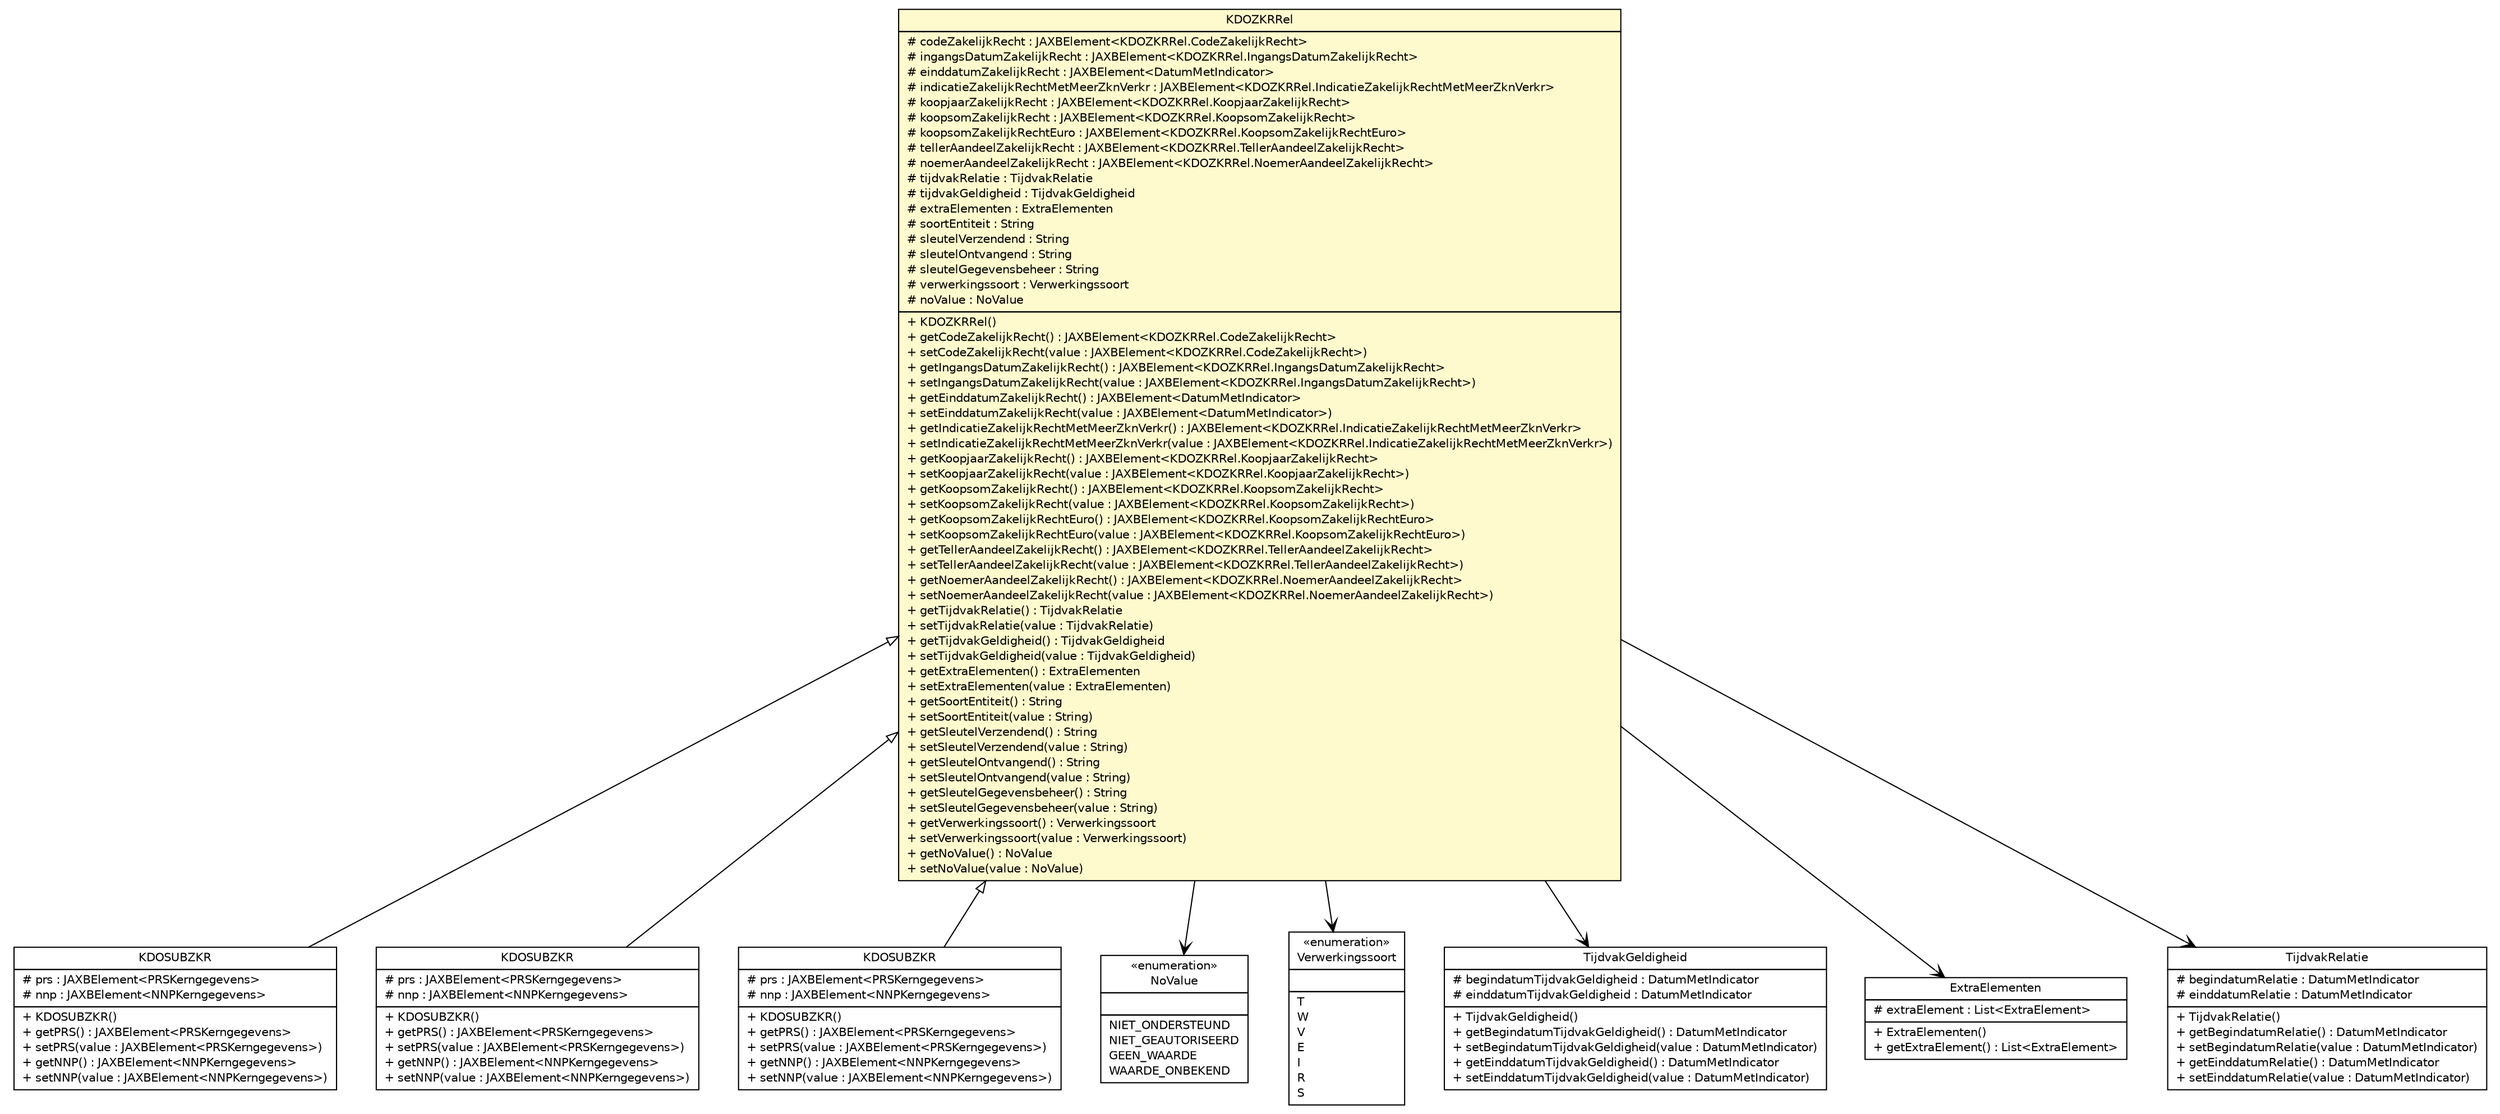#!/usr/local/bin/dot
#
# Class diagram 
# Generated by UMLGraph version R5_6-24-gf6e263 (http://www.umlgraph.org/)
#

digraph G {
	edge [fontname="Helvetica",fontsize=10,labelfontname="Helvetica",labelfontsize=10];
	node [fontname="Helvetica",fontsize=10,shape=plaintext];
	nodesep=0.25;
	ranksep=0.5;
	// nl.egem.stuf.sector.bg._0204.KDOKennisgeving.KDOSUBZKR
	c94835 [label=<<table title="nl.egem.stuf.sector.bg._0204.KDOKennisgeving.KDOSUBZKR" border="0" cellborder="1" cellspacing="0" cellpadding="2" port="p" href="./KDOKennisgeving.KDOSUBZKR.html">
		<tr><td><table border="0" cellspacing="0" cellpadding="1">
<tr><td align="center" balign="center"> KDOSUBZKR </td></tr>
		</table></td></tr>
		<tr><td><table border="0" cellspacing="0" cellpadding="1">
<tr><td align="left" balign="left"> # prs : JAXBElement&lt;PRSKerngegevens&gt; </td></tr>
<tr><td align="left" balign="left"> # nnp : JAXBElement&lt;NNPKerngegevens&gt; </td></tr>
		</table></td></tr>
		<tr><td><table border="0" cellspacing="0" cellpadding="1">
<tr><td align="left" balign="left"> + KDOSUBZKR() </td></tr>
<tr><td align="left" balign="left"> + getPRS() : JAXBElement&lt;PRSKerngegevens&gt; </td></tr>
<tr><td align="left" balign="left"> + setPRS(value : JAXBElement&lt;PRSKerngegevens&gt;) </td></tr>
<tr><td align="left" balign="left"> + getNNP() : JAXBElement&lt;NNPKerngegevens&gt; </td></tr>
<tr><td align="left" balign="left"> + setNNP(value : JAXBElement&lt;NNPKerngegevens&gt;) </td></tr>
		</table></td></tr>
		</table>>, URL="./KDOKennisgeving.KDOSUBZKR.html", fontname="Helvetica", fontcolor="black", fontsize=10.0];
	// nl.egem.stuf.sector.bg._0204.KDOAntwoord.KDOSUBZKR
	c94913 [label=<<table title="nl.egem.stuf.sector.bg._0204.KDOAntwoord.KDOSUBZKR" border="0" cellborder="1" cellspacing="0" cellpadding="2" port="p" href="./KDOAntwoord.KDOSUBZKR.html">
		<tr><td><table border="0" cellspacing="0" cellpadding="1">
<tr><td align="center" balign="center"> KDOSUBZKR </td></tr>
		</table></td></tr>
		<tr><td><table border="0" cellspacing="0" cellpadding="1">
<tr><td align="left" balign="left"> # prs : JAXBElement&lt;PRSKerngegevens&gt; </td></tr>
<tr><td align="left" balign="left"> # nnp : JAXBElement&lt;NNPKerngegevens&gt; </td></tr>
		</table></td></tr>
		<tr><td><table border="0" cellspacing="0" cellpadding="1">
<tr><td align="left" balign="left"> + KDOSUBZKR() </td></tr>
<tr><td align="left" balign="left"> + getPRS() : JAXBElement&lt;PRSKerngegevens&gt; </td></tr>
<tr><td align="left" balign="left"> + setPRS(value : JAXBElement&lt;PRSKerngegevens&gt;) </td></tr>
<tr><td align="left" balign="left"> + getNNP() : JAXBElement&lt;NNPKerngegevens&gt; </td></tr>
<tr><td align="left" balign="left"> + setNNP(value : JAXBElement&lt;NNPKerngegevens&gt;) </td></tr>
		</table></td></tr>
		</table>>, URL="./KDOAntwoord.KDOSUBZKR.html", fontname="Helvetica", fontcolor="black", fontsize=10.0];
	// nl.egem.stuf.sector.bg._0204.KDOVraag.KDOSUBZKR
	c95085 [label=<<table title="nl.egem.stuf.sector.bg._0204.KDOVraag.KDOSUBZKR" border="0" cellborder="1" cellspacing="0" cellpadding="2" port="p" href="./KDOVraag.KDOSUBZKR.html">
		<tr><td><table border="0" cellspacing="0" cellpadding="1">
<tr><td align="center" balign="center"> KDOSUBZKR </td></tr>
		</table></td></tr>
		<tr><td><table border="0" cellspacing="0" cellpadding="1">
<tr><td align="left" balign="left"> # prs : JAXBElement&lt;PRSKerngegevens&gt; </td></tr>
<tr><td align="left" balign="left"> # nnp : JAXBElement&lt;NNPKerngegevens&gt; </td></tr>
		</table></td></tr>
		<tr><td><table border="0" cellspacing="0" cellpadding="1">
<tr><td align="left" balign="left"> + KDOSUBZKR() </td></tr>
<tr><td align="left" balign="left"> + getPRS() : JAXBElement&lt;PRSKerngegevens&gt; </td></tr>
<tr><td align="left" balign="left"> + setPRS(value : JAXBElement&lt;PRSKerngegevens&gt;) </td></tr>
<tr><td align="left" balign="left"> + getNNP() : JAXBElement&lt;NNPKerngegevens&gt; </td></tr>
<tr><td align="left" balign="left"> + setNNP(value : JAXBElement&lt;NNPKerngegevens&gt;) </td></tr>
		</table></td></tr>
		</table>>, URL="./KDOVraag.KDOSUBZKR.html", fontname="Helvetica", fontcolor="black", fontsize=10.0];
	// nl.egem.stuf.sector.bg._0204.KDOZKRRel
	c95101 [label=<<table title="nl.egem.stuf.sector.bg._0204.KDOZKRRel" border="0" cellborder="1" cellspacing="0" cellpadding="2" port="p" bgcolor="lemonChiffon" href="./KDOZKRRel.html">
		<tr><td><table border="0" cellspacing="0" cellpadding="1">
<tr><td align="center" balign="center"> KDOZKRRel </td></tr>
		</table></td></tr>
		<tr><td><table border="0" cellspacing="0" cellpadding="1">
<tr><td align="left" balign="left"> # codeZakelijkRecht : JAXBElement&lt;KDOZKRRel.CodeZakelijkRecht&gt; </td></tr>
<tr><td align="left" balign="left"> # ingangsDatumZakelijkRecht : JAXBElement&lt;KDOZKRRel.IngangsDatumZakelijkRecht&gt; </td></tr>
<tr><td align="left" balign="left"> # einddatumZakelijkRecht : JAXBElement&lt;DatumMetIndicator&gt; </td></tr>
<tr><td align="left" balign="left"> # indicatieZakelijkRechtMetMeerZknVerkr : JAXBElement&lt;KDOZKRRel.IndicatieZakelijkRechtMetMeerZknVerkr&gt; </td></tr>
<tr><td align="left" balign="left"> # koopjaarZakelijkRecht : JAXBElement&lt;KDOZKRRel.KoopjaarZakelijkRecht&gt; </td></tr>
<tr><td align="left" balign="left"> # koopsomZakelijkRecht : JAXBElement&lt;KDOZKRRel.KoopsomZakelijkRecht&gt; </td></tr>
<tr><td align="left" balign="left"> # koopsomZakelijkRechtEuro : JAXBElement&lt;KDOZKRRel.KoopsomZakelijkRechtEuro&gt; </td></tr>
<tr><td align="left" balign="left"> # tellerAandeelZakelijkRecht : JAXBElement&lt;KDOZKRRel.TellerAandeelZakelijkRecht&gt; </td></tr>
<tr><td align="left" balign="left"> # noemerAandeelZakelijkRecht : JAXBElement&lt;KDOZKRRel.NoemerAandeelZakelijkRecht&gt; </td></tr>
<tr><td align="left" balign="left"> # tijdvakRelatie : TijdvakRelatie </td></tr>
<tr><td align="left" balign="left"> # tijdvakGeldigheid : TijdvakGeldigheid </td></tr>
<tr><td align="left" balign="left"> # extraElementen : ExtraElementen </td></tr>
<tr><td align="left" balign="left"> # soortEntiteit : String </td></tr>
<tr><td align="left" balign="left"> # sleutelVerzendend : String </td></tr>
<tr><td align="left" balign="left"> # sleutelOntvangend : String </td></tr>
<tr><td align="left" balign="left"> # sleutelGegevensbeheer : String </td></tr>
<tr><td align="left" balign="left"> # verwerkingssoort : Verwerkingssoort </td></tr>
<tr><td align="left" balign="left"> # noValue : NoValue </td></tr>
		</table></td></tr>
		<tr><td><table border="0" cellspacing="0" cellpadding="1">
<tr><td align="left" balign="left"> + KDOZKRRel() </td></tr>
<tr><td align="left" balign="left"> + getCodeZakelijkRecht() : JAXBElement&lt;KDOZKRRel.CodeZakelijkRecht&gt; </td></tr>
<tr><td align="left" balign="left"> + setCodeZakelijkRecht(value : JAXBElement&lt;KDOZKRRel.CodeZakelijkRecht&gt;) </td></tr>
<tr><td align="left" balign="left"> + getIngangsDatumZakelijkRecht() : JAXBElement&lt;KDOZKRRel.IngangsDatumZakelijkRecht&gt; </td></tr>
<tr><td align="left" balign="left"> + setIngangsDatumZakelijkRecht(value : JAXBElement&lt;KDOZKRRel.IngangsDatumZakelijkRecht&gt;) </td></tr>
<tr><td align="left" balign="left"> + getEinddatumZakelijkRecht() : JAXBElement&lt;DatumMetIndicator&gt; </td></tr>
<tr><td align="left" balign="left"> + setEinddatumZakelijkRecht(value : JAXBElement&lt;DatumMetIndicator&gt;) </td></tr>
<tr><td align="left" balign="left"> + getIndicatieZakelijkRechtMetMeerZknVerkr() : JAXBElement&lt;KDOZKRRel.IndicatieZakelijkRechtMetMeerZknVerkr&gt; </td></tr>
<tr><td align="left" balign="left"> + setIndicatieZakelijkRechtMetMeerZknVerkr(value : JAXBElement&lt;KDOZKRRel.IndicatieZakelijkRechtMetMeerZknVerkr&gt;) </td></tr>
<tr><td align="left" balign="left"> + getKoopjaarZakelijkRecht() : JAXBElement&lt;KDOZKRRel.KoopjaarZakelijkRecht&gt; </td></tr>
<tr><td align="left" balign="left"> + setKoopjaarZakelijkRecht(value : JAXBElement&lt;KDOZKRRel.KoopjaarZakelijkRecht&gt;) </td></tr>
<tr><td align="left" balign="left"> + getKoopsomZakelijkRecht() : JAXBElement&lt;KDOZKRRel.KoopsomZakelijkRecht&gt; </td></tr>
<tr><td align="left" balign="left"> + setKoopsomZakelijkRecht(value : JAXBElement&lt;KDOZKRRel.KoopsomZakelijkRecht&gt;) </td></tr>
<tr><td align="left" balign="left"> + getKoopsomZakelijkRechtEuro() : JAXBElement&lt;KDOZKRRel.KoopsomZakelijkRechtEuro&gt; </td></tr>
<tr><td align="left" balign="left"> + setKoopsomZakelijkRechtEuro(value : JAXBElement&lt;KDOZKRRel.KoopsomZakelijkRechtEuro&gt;) </td></tr>
<tr><td align="left" balign="left"> + getTellerAandeelZakelijkRecht() : JAXBElement&lt;KDOZKRRel.TellerAandeelZakelijkRecht&gt; </td></tr>
<tr><td align="left" balign="left"> + setTellerAandeelZakelijkRecht(value : JAXBElement&lt;KDOZKRRel.TellerAandeelZakelijkRecht&gt;) </td></tr>
<tr><td align="left" balign="left"> + getNoemerAandeelZakelijkRecht() : JAXBElement&lt;KDOZKRRel.NoemerAandeelZakelijkRecht&gt; </td></tr>
<tr><td align="left" balign="left"> + setNoemerAandeelZakelijkRecht(value : JAXBElement&lt;KDOZKRRel.NoemerAandeelZakelijkRecht&gt;) </td></tr>
<tr><td align="left" balign="left"> + getTijdvakRelatie() : TijdvakRelatie </td></tr>
<tr><td align="left" balign="left"> + setTijdvakRelatie(value : TijdvakRelatie) </td></tr>
<tr><td align="left" balign="left"> + getTijdvakGeldigheid() : TijdvakGeldigheid </td></tr>
<tr><td align="left" balign="left"> + setTijdvakGeldigheid(value : TijdvakGeldigheid) </td></tr>
<tr><td align="left" balign="left"> + getExtraElementen() : ExtraElementen </td></tr>
<tr><td align="left" balign="left"> + setExtraElementen(value : ExtraElementen) </td></tr>
<tr><td align="left" balign="left"> + getSoortEntiteit() : String </td></tr>
<tr><td align="left" balign="left"> + setSoortEntiteit(value : String) </td></tr>
<tr><td align="left" balign="left"> + getSleutelVerzendend() : String </td></tr>
<tr><td align="left" balign="left"> + setSleutelVerzendend(value : String) </td></tr>
<tr><td align="left" balign="left"> + getSleutelOntvangend() : String </td></tr>
<tr><td align="left" balign="left"> + setSleutelOntvangend(value : String) </td></tr>
<tr><td align="left" balign="left"> + getSleutelGegevensbeheer() : String </td></tr>
<tr><td align="left" balign="left"> + setSleutelGegevensbeheer(value : String) </td></tr>
<tr><td align="left" balign="left"> + getVerwerkingssoort() : Verwerkingssoort </td></tr>
<tr><td align="left" balign="left"> + setVerwerkingssoort(value : Verwerkingssoort) </td></tr>
<tr><td align="left" balign="left"> + getNoValue() : NoValue </td></tr>
<tr><td align="left" balign="left"> + setNoValue(value : NoValue) </td></tr>
		</table></td></tr>
		</table>>, URL="./KDOZKRRel.html", fontname="Helvetica", fontcolor="black", fontsize=10.0];
	// nl.egem.stuf.stuf0204.NoValue
	c95114 [label=<<table title="nl.egem.stuf.stuf0204.NoValue" border="0" cellborder="1" cellspacing="0" cellpadding="2" port="p" href="../../../stuf0204/NoValue.html">
		<tr><td><table border="0" cellspacing="0" cellpadding="1">
<tr><td align="center" balign="center"> &#171;enumeration&#187; </td></tr>
<tr><td align="center" balign="center"> NoValue </td></tr>
		</table></td></tr>
		<tr><td><table border="0" cellspacing="0" cellpadding="1">
<tr><td align="left" balign="left">  </td></tr>
		</table></td></tr>
		<tr><td><table border="0" cellspacing="0" cellpadding="1">
<tr><td align="left" balign="left"> NIET_ONDERSTEUND </td></tr>
<tr><td align="left" balign="left"> NIET_GEAUTORISEERD </td></tr>
<tr><td align="left" balign="left"> GEEN_WAARDE </td></tr>
<tr><td align="left" balign="left"> WAARDE_ONBEKEND </td></tr>
		</table></td></tr>
		</table>>, URL="../../../stuf0204/NoValue.html", fontname="Helvetica", fontcolor="black", fontsize=10.0];
	// nl.egem.stuf.stuf0204.Verwerkingssoort
	c95117 [label=<<table title="nl.egem.stuf.stuf0204.Verwerkingssoort" border="0" cellborder="1" cellspacing="0" cellpadding="2" port="p" href="../../../stuf0204/Verwerkingssoort.html">
		<tr><td><table border="0" cellspacing="0" cellpadding="1">
<tr><td align="center" balign="center"> &#171;enumeration&#187; </td></tr>
<tr><td align="center" balign="center"> Verwerkingssoort </td></tr>
		</table></td></tr>
		<tr><td><table border="0" cellspacing="0" cellpadding="1">
<tr><td align="left" balign="left">  </td></tr>
		</table></td></tr>
		<tr><td><table border="0" cellspacing="0" cellpadding="1">
<tr><td align="left" balign="left"> T </td></tr>
<tr><td align="left" balign="left"> W </td></tr>
<tr><td align="left" balign="left"> V </td></tr>
<tr><td align="left" balign="left"> E </td></tr>
<tr><td align="left" balign="left"> I </td></tr>
<tr><td align="left" balign="left"> R </td></tr>
<tr><td align="left" balign="left"> S </td></tr>
		</table></td></tr>
		</table>>, URL="../../../stuf0204/Verwerkingssoort.html", fontname="Helvetica", fontcolor="black", fontsize=10.0];
	// nl.egem.stuf.stuf0204.TijdvakGeldigheid
	c95118 [label=<<table title="nl.egem.stuf.stuf0204.TijdvakGeldigheid" border="0" cellborder="1" cellspacing="0" cellpadding="2" port="p" href="../../../stuf0204/TijdvakGeldigheid.html">
		<tr><td><table border="0" cellspacing="0" cellpadding="1">
<tr><td align="center" balign="center"> TijdvakGeldigheid </td></tr>
		</table></td></tr>
		<tr><td><table border="0" cellspacing="0" cellpadding="1">
<tr><td align="left" balign="left"> # begindatumTijdvakGeldigheid : DatumMetIndicator </td></tr>
<tr><td align="left" balign="left"> # einddatumTijdvakGeldigheid : DatumMetIndicator </td></tr>
		</table></td></tr>
		<tr><td><table border="0" cellspacing="0" cellpadding="1">
<tr><td align="left" balign="left"> + TijdvakGeldigheid() </td></tr>
<tr><td align="left" balign="left"> + getBegindatumTijdvakGeldigheid() : DatumMetIndicator </td></tr>
<tr><td align="left" balign="left"> + setBegindatumTijdvakGeldigheid(value : DatumMetIndicator) </td></tr>
<tr><td align="left" balign="left"> + getEinddatumTijdvakGeldigheid() : DatumMetIndicator </td></tr>
<tr><td align="left" balign="left"> + setEinddatumTijdvakGeldigheid(value : DatumMetIndicator) </td></tr>
		</table></td></tr>
		</table>>, URL="../../../stuf0204/TijdvakGeldigheid.html", fontname="Helvetica", fontcolor="black", fontsize=10.0];
	// nl.egem.stuf.stuf0204.ExtraElementen
	c95129 [label=<<table title="nl.egem.stuf.stuf0204.ExtraElementen" border="0" cellborder="1" cellspacing="0" cellpadding="2" port="p" href="../../../stuf0204/ExtraElementen.html">
		<tr><td><table border="0" cellspacing="0" cellpadding="1">
<tr><td align="center" balign="center"> ExtraElementen </td></tr>
		</table></td></tr>
		<tr><td><table border="0" cellspacing="0" cellpadding="1">
<tr><td align="left" balign="left"> # extraElement : List&lt;ExtraElement&gt; </td></tr>
		</table></td></tr>
		<tr><td><table border="0" cellspacing="0" cellpadding="1">
<tr><td align="left" balign="left"> + ExtraElementen() </td></tr>
<tr><td align="left" balign="left"> + getExtraElement() : List&lt;ExtraElement&gt; </td></tr>
		</table></td></tr>
		</table>>, URL="../../../stuf0204/ExtraElementen.html", fontname="Helvetica", fontcolor="black", fontsize=10.0];
	// nl.egem.stuf.stuf0204.TijdvakRelatie
	c95132 [label=<<table title="nl.egem.stuf.stuf0204.TijdvakRelatie" border="0" cellborder="1" cellspacing="0" cellpadding="2" port="p" href="../../../stuf0204/TijdvakRelatie.html">
		<tr><td><table border="0" cellspacing="0" cellpadding="1">
<tr><td align="center" balign="center"> TijdvakRelatie </td></tr>
		</table></td></tr>
		<tr><td><table border="0" cellspacing="0" cellpadding="1">
<tr><td align="left" balign="left"> # begindatumRelatie : DatumMetIndicator </td></tr>
<tr><td align="left" balign="left"> # einddatumRelatie : DatumMetIndicator </td></tr>
		</table></td></tr>
		<tr><td><table border="0" cellspacing="0" cellpadding="1">
<tr><td align="left" balign="left"> + TijdvakRelatie() </td></tr>
<tr><td align="left" balign="left"> + getBegindatumRelatie() : DatumMetIndicator </td></tr>
<tr><td align="left" balign="left"> + setBegindatumRelatie(value : DatumMetIndicator) </td></tr>
<tr><td align="left" balign="left"> + getEinddatumRelatie() : DatumMetIndicator </td></tr>
<tr><td align="left" balign="left"> + setEinddatumRelatie(value : DatumMetIndicator) </td></tr>
		</table></td></tr>
		</table>>, URL="../../../stuf0204/TijdvakRelatie.html", fontname="Helvetica", fontcolor="black", fontsize=10.0];
	//nl.egem.stuf.sector.bg._0204.KDOKennisgeving.KDOSUBZKR extends nl.egem.stuf.sector.bg._0204.KDOZKRRel
	c95101:p -> c94835:p [dir=back,arrowtail=empty];
	//nl.egem.stuf.sector.bg._0204.KDOAntwoord.KDOSUBZKR extends nl.egem.stuf.sector.bg._0204.KDOZKRRel
	c95101:p -> c94913:p [dir=back,arrowtail=empty];
	//nl.egem.stuf.sector.bg._0204.KDOVraag.KDOSUBZKR extends nl.egem.stuf.sector.bg._0204.KDOZKRRel
	c95101:p -> c95085:p [dir=back,arrowtail=empty];
	// nl.egem.stuf.sector.bg._0204.KDOZKRRel NAVASSOC nl.egem.stuf.stuf0204.TijdvakRelatie
	c95101:p -> c95132:p [taillabel="", label="", headlabel="", fontname="Helvetica", fontcolor="black", fontsize=10.0, color="black", arrowhead=open];
	// nl.egem.stuf.sector.bg._0204.KDOZKRRel NAVASSOC nl.egem.stuf.stuf0204.TijdvakGeldigheid
	c95101:p -> c95118:p [taillabel="", label="", headlabel="", fontname="Helvetica", fontcolor="black", fontsize=10.0, color="black", arrowhead=open];
	// nl.egem.stuf.sector.bg._0204.KDOZKRRel NAVASSOC nl.egem.stuf.stuf0204.ExtraElementen
	c95101:p -> c95129:p [taillabel="", label="", headlabel="", fontname="Helvetica", fontcolor="black", fontsize=10.0, color="black", arrowhead=open];
	// nl.egem.stuf.sector.bg._0204.KDOZKRRel NAVASSOC nl.egem.stuf.stuf0204.Verwerkingssoort
	c95101:p -> c95117:p [taillabel="", label="", headlabel="", fontname="Helvetica", fontcolor="black", fontsize=10.0, color="black", arrowhead=open];
	// nl.egem.stuf.sector.bg._0204.KDOZKRRel NAVASSOC nl.egem.stuf.stuf0204.NoValue
	c95101:p -> c95114:p [taillabel="", label="", headlabel="", fontname="Helvetica", fontcolor="black", fontsize=10.0, color="black", arrowhead=open];
}

